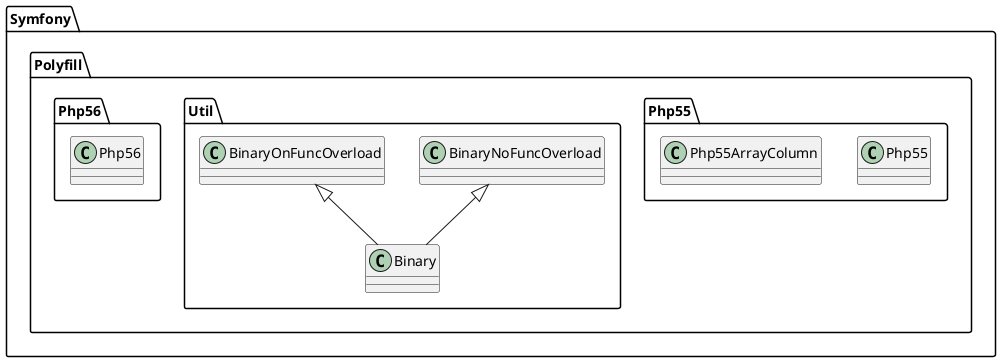 @startuml
class Symfony.Polyfill.Php55.Php55

class Symfony.Polyfill.Php55.Php55ArrayColumn
class Symfony.Polyfill.Util.BinaryNoFuncOverload
class Symfony.Polyfill.Util.BinaryOnFuncOverload
class Symfony.Polyfill.Util.Binary
Symfony.Polyfill.Util.BinaryOnFuncOverload <|-- Symfony.Polyfill.Util.Binary
Symfony.Polyfill.Util.BinaryNoFuncOverload <|-- Symfony.Polyfill.Util.Binary
class Symfony.Polyfill.Php56.Php56
@enduml
